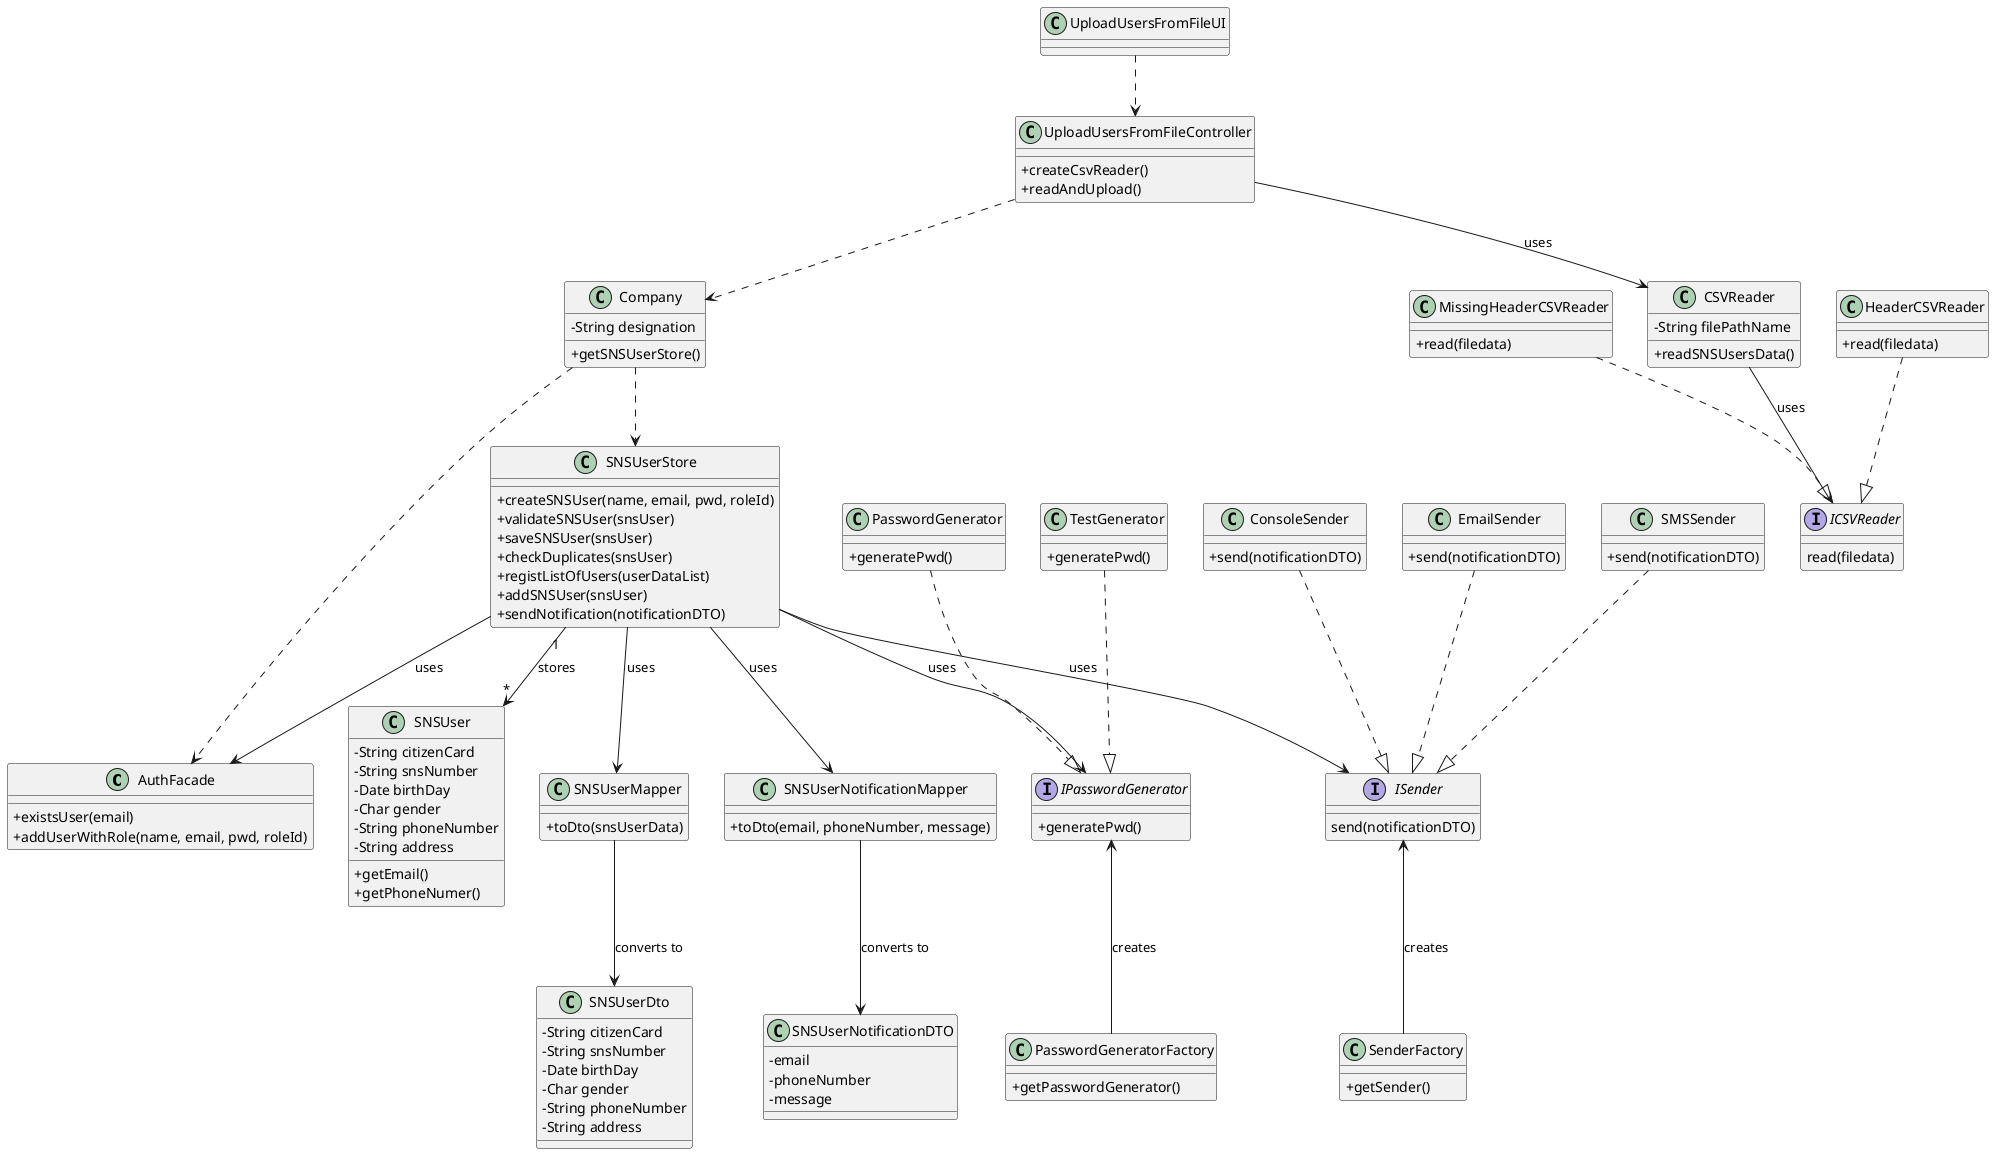 @startuml
skinparam classAttributeIconSize 0

class AuthFacade {
  + existsUser(email)
  + addUserWithRole(name, email, pwd, roleId)
}

class Company {
  - String designation
  + getSNSUserStore()
}

class UploadUsersFromFileController {
  + createCsvReader()
  + readAndUpload()
}

class UploadUsersFromFileUI { }

class SNSUser {
  - String citizenCard
  - String snsNumber
  - Date birthDay
  - Char gender
  - String phoneNumber
  - String address

  +getEmail()
  +getPhoneNumer()
}

class SNSUserStore {
  + createSNSUser(name, email, pwd, roleId)
  + validateSNSUser(snsUser)
  + saveSNSUser(snsUser)
  + checkDuplicates(snsUser)
  + registListOfUsers(userDataList)
  + addSNSUser(snsUser)
  + sendNotification(notificationDTO)
}

interface IPasswordGenerator {
  + generatePwd()
}

class PasswordGenerator {
  + generatePwd()
}
class TestGenerator {
  + generatePwd()
}

class PasswordGeneratorFactory {
  + getPasswordGenerator()
}

interface ISender {
  send(notificationDTO)
}

class ConsoleSender {
  + send(notificationDTO)
}
class EmailSender {
  + send(notificationDTO)
}
class SMSSender {
  + send(notificationDTO)
}



class SenderFactory {
  + getSender()
}

class CSVReader {
  - String filePathName

  + readSNSUsersData()
}

interface ICSVReader{
  read(filedata)
}

class HeaderCSVReader { 
  + read(filedata)
}
class MissingHeaderCSVReader{
  + read(filedata)
}

class SNSUserMapper{
  + toDto(snsUserData)
}

class SNSUserDto{
  - String citizenCard
  - String snsNumber
  - Date birthDay
  - Char gender
  - String phoneNumber
  - String address
}

class SNSUserNotificationMapper{
  + toDto(email, phoneNumber, message)
}

class SNSUserNotificationDTO{
  -email
  -phoneNumber
  -message
}

Company ..> SNSUserStore
Company ..> AuthFacade
UploadUsersFromFileController ..> Company
UploadUsersFromFileUI ..> UploadUsersFromFileController
UploadUsersFromFileController --> CSVReader : uses
CSVReader --> ICSVReader : uses
SNSUserStore --> AuthFacade : uses
SNSUserStore --> IPasswordGenerator : uses
IPasswordGenerator <-- PasswordGeneratorFactory : creates
SNSUserStore --> ISender : uses
ISender <-- SenderFactory : creates
SNSUserStore "1" --> "*" SNSUser: stores
SNSUserStore --> SNSUserMapper : uses
SNSUserMapper --> SNSUserDto : converts to
SNSUserStore --> SNSUserNotificationMapper : uses
SNSUserNotificationMapper --> SNSUserNotificationDTO : converts to
HeaderCSVReader ..|>ICSVReader
MissingHeaderCSVReader ..|>ICSVReader
SMSSender ..|>ISender
EmailSender ..|>ISender
ConsoleSender ..|>ISender
PasswordGenerator ..|>IPasswordGenerator 
TestGenerator ..|> IPasswordGenerator 

@enduml